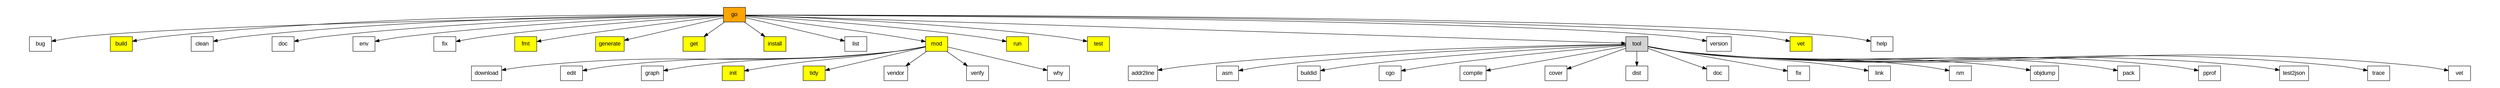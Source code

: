 digraph gotool {
    graph [  splines="true"  forcelabels="true"  pad="1,0.25"  nodesep="2"  overlap="false"  bgcolor="white"   ];
    node [ style="solid"  shape="box"  fontname="Arial"  fontsize="14"  fontcolor="black" ];

    "go" ->   "bug";
    "go" ->   "build";
    "go" ->   "clean";
    "go" ->   "doc";
    "go" ->   "env";
    "go" ->   "fix";
    "go" ->   "fmt";
    "go" ->   "generate";
    "go" ->   "get";
    "go" ->   "install";
    "go" ->   "list";
    "go" ->   "mod";
    "go" ->   "run";
    "go" ->   "test";
    "go" ->   "tool";
    "go" ->   "version";
    "go" ->   "vet";
    "go" -> "help";

    "go" [style="filled" fillcolor="orange"];
    "get" [style="filled" fillcolor="yellow"];
    "mod" [style="filled" fillcolor="yellow"];
    "run" [style="filled" fillcolor="yellow"];
    "test" [style="filled" fillcolor="yellow"];
    "tool" [style="filled" fillcolor="lightgray"];
    "build" [style="filled" fillcolor="yellow"];
    "install" [style="filled" fillcolor="yellow"];
    "fmt" [style="filled" fillcolor="yellow"];
    "generate" [style="filled" fillcolor="yellow"];


    "mod" ->  "download";
    "mod" ->  "edit";
    "mod" ->  "graph";
    "mod" ->  "init";
    "mod" ->  "tidy";
    "mod" ->  "vendor";
    "mod" ->  "verify";
    "mod" ->  "why";


    "init" [style="filled" fillcolor="yellow"];
    "tidy" [style="filled" fillcolor="yellow"];

    "tool" -> "addr2line";
    "tool" -> "asm";
    "tool" -> "buildid";
    "tool" -> "cgo";
    "tool" -> "compile";
    "tool" -> "cover";
    "tool" -> "dist";
    "tool" -> "tool_doc";
    "tool" -> "tool_fix";
    "tool" -> "link";
    "tool" -> "nm";
    "tool" -> "objdump";
    "tool" -> "pack";
    "tool" -> "pprof";
    "tool" -> "test2json";
    "tool" -> "trace";
    "tool" -> "tool_vet";

    "tool_vet" [label="vet"];
    "tool_fix" [label="fix"];
    "tool_doc" [label="doc"];

    "vet" [style="filled" fillcolor="yellow"];
}

